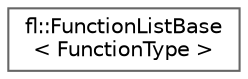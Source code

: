 digraph "Graphical Class Hierarchy"
{
 // INTERACTIVE_SVG=YES
 // LATEX_PDF_SIZE
  bgcolor="transparent";
  edge [fontname=Helvetica,fontsize=10,labelfontname=Helvetica,labelfontsize=10];
  node [fontname=Helvetica,fontsize=10,shape=box,height=0.2,width=0.4];
  rankdir="LR";
  Node0 [id="Node000000",label="fl::FunctionListBase\l\< FunctionType \>",height=0.2,width=0.4,color="grey40", fillcolor="white", style="filled",URL="$d7/de3/classfl_1_1_function_list_base.html",tooltip=" "];
}
